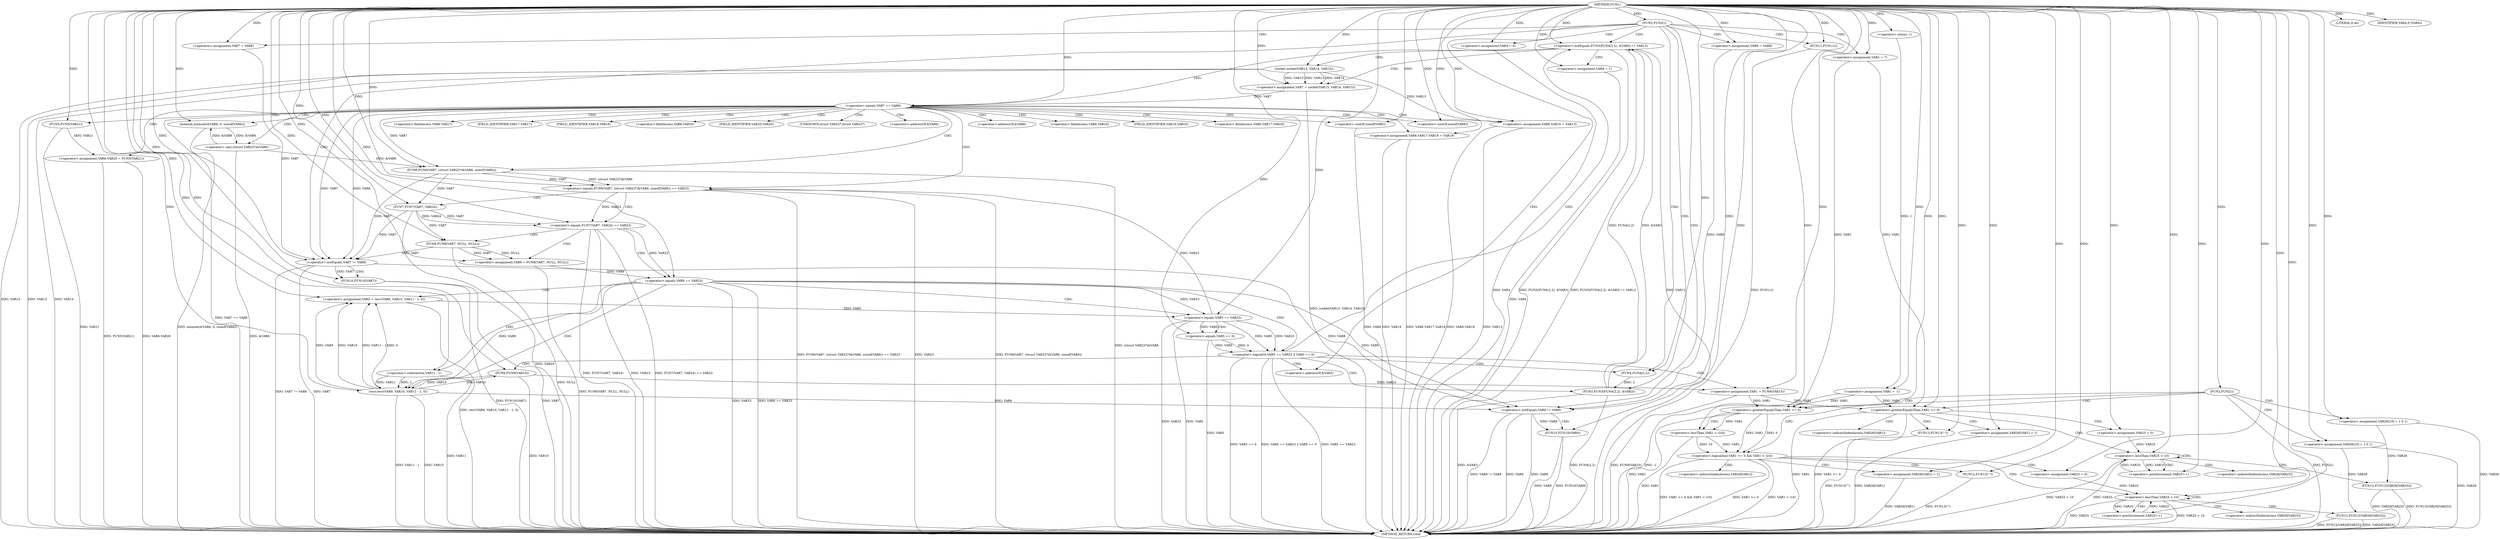 digraph FUN1 {  
"1000100" [label = "(METHOD,FUN1)" ]
"1000334" [label = "(METHOD_RETURN,void)" ]
"1000103" [label = "(<operator>.assignment,VAR1 = -1)" ]
"1000105" [label = "(<operator>.minus,-1)" ]
"1000108" [label = "(FUN2,FUN2())" ]
"1000113" [label = "(<operator>.assignment,VAR4 = 0)" ]
"1000119" [label = "(<operator>.assignment,VAR7 = VAR8)" ]
"1000123" [label = "(<operator>.assignment,VAR9 = VAR8)" ]
"1000130" [label = "(<operator>.notEquals,FUN3(FUN4(2,2), &VAR3) != VAR12)" ]
"1000131" [label = "(FUN3,FUN3(FUN4(2,2), &VAR3))" ]
"1000132" [label = "(FUN4,FUN4(2,2))" ]
"1000140" [label = "(<operator>.assignment,VAR4 = 1)" ]
"1000143" [label = "(<operator>.assignment,VAR7 = socket(VAR13, VAR14, VAR15))" ]
"1000145" [label = "(socket,socket(VAR13, VAR14, VAR15))" ]
"1000150" [label = "(<operator>.equals,VAR7 == VAR8)" ]
"1000155" [label = "(memset,memset(&VAR6, 0, sizeof(VAR6)))" ]
"1000159" [label = "(<operator>.sizeOf,sizeof(VAR6))" ]
"1000161" [label = "(<operator>.assignment,VAR6.VAR16 = VAR13)" ]
"1000166" [label = "(<operator>.assignment,VAR6.VAR17.VAR18 = VAR19)" ]
"1000173" [label = "(<operator>.assignment,VAR6.VAR20 = FUN5(VAR21))" ]
"1000177" [label = "(FUN5,FUN5(VAR21))" ]
"1000180" [label = "(<operator>.equals,FUN6(VAR7, (struct VAR22*)&VAR6, sizeof(VAR6)) == VAR23)" ]
"1000181" [label = "(FUN6,FUN6(VAR7, (struct VAR22*)&VAR6, sizeof(VAR6)))" ]
"1000183" [label = "(<operator>.cast,(struct VAR22*)&VAR6)" ]
"1000187" [label = "(<operator>.sizeOf,sizeof(VAR6))" ]
"1000193" [label = "(<operator>.equals,FUN7(VAR7, VAR24) == VAR23)" ]
"1000194" [label = "(FUN7,FUN7(VAR7, VAR24))" ]
"1000200" [label = "(<operator>.assignment,VAR9 = FUN8(VAR7, NULL, NULL))" ]
"1000202" [label = "(FUN8,FUN8(VAR7, NULL, NULL))" ]
"1000207" [label = "(<operator>.equals,VAR9 == VAR23)" ]
"1000212" [label = "(<operator>.assignment,VAR5 = recv(VAR9, VAR10, VAR11 - 1, 0))" ]
"1000214" [label = "(recv,recv(VAR9, VAR10, VAR11 - 1, 0))" ]
"1000217" [label = "(<operator>.subtraction,VAR11 - 1)" ]
"1000222" [label = "(<operator>.logicalOr,VAR5 == VAR23 || VAR5 == 0)" ]
"1000223" [label = "(<operator>.equals,VAR5 == VAR23)" ]
"1000226" [label = "(<operator>.equals,VAR5 == 0)" ]
"1000231" [label = "(<operator>.assignment,VAR1 = FUN9(VAR10))" ]
"1000233" [label = "(FUN9,FUN9(VAR10))" ]
"1000235" [label = "(LITERAL,0,do)" ]
"1000237" [label = "(<operator>.notEquals,VAR7 != VAR8)" ]
"1000241" [label = "(FUN10,FUN10(VAR7))" ]
"1000244" [label = "(<operator>.notEquals,VAR9 != VAR8)" ]
"1000248" [label = "(FUN10,FUN10(VAR9))" ]
"1000251" [label = "(IDENTIFIER,VAR4,if (VAR4))" ]
"1000253" [label = "(FUN11,FUN11())" ]
"1000256" [label = "(<operator>.assignment,VAR1 = 7)" ]
"1000260" [label = "(FUN2,FUN2())" ]
"1000265" [label = "(<operator>.assignment,VAR26[10] = { 0 })" ]
"1000268" [label = "(<operator>.greaterEqualsThan,VAR1 >= 0)" ]
"1000272" [label = "(<operator>.assignment,VAR26[VAR1] = 1)" ]
"1000278" [label = "(<operator>.assignment,VAR25 = 0)" ]
"1000281" [label = "(<operator>.lessThan,VAR25 < 10)" ]
"1000284" [label = "(<operator>.postIncrement,VAR25++)" ]
"1000287" [label = "(FUN12,FUN12(VAR26[VAR25]))" ]
"1000293" [label = "(FUN13,FUN13(\"\"))" ]
"1000300" [label = "(<operator>.assignment,VAR26[10] = { 0 })" ]
"1000303" [label = "(<operator>.logicalAnd,VAR1 >= 0 && VAR1 < (10))" ]
"1000304" [label = "(<operator>.greaterEqualsThan,VAR1 >= 0)" ]
"1000307" [label = "(<operator>.lessThan,VAR1 < (10))" ]
"1000311" [label = "(<operator>.assignment,VAR26[VAR1] = 1)" ]
"1000317" [label = "(<operator>.assignment,VAR25 = 0)" ]
"1000320" [label = "(<operator>.lessThan,VAR25 < 10)" ]
"1000323" [label = "(<operator>.postIncrement,VAR25++)" ]
"1000326" [label = "(FUN12,FUN12(VAR26[VAR25]))" ]
"1000332" [label = "(FUN13,FUN13(\"\"))" ]
"1000135" [label = "(<operator>.addressOf,&VAR3)" ]
"1000156" [label = "(<operator>.addressOf,&VAR6)" ]
"1000162" [label = "(<operator>.fieldAccess,VAR6.VAR16)" ]
"1000164" [label = "(FIELD_IDENTIFIER,VAR16,VAR16)" ]
"1000167" [label = "(<operator>.fieldAccess,VAR6.VAR17.VAR18)" ]
"1000168" [label = "(<operator>.fieldAccess,VAR6.VAR17)" ]
"1000170" [label = "(FIELD_IDENTIFIER,VAR17,VAR17)" ]
"1000171" [label = "(FIELD_IDENTIFIER,VAR18,VAR18)" ]
"1000174" [label = "(<operator>.fieldAccess,VAR6.VAR20)" ]
"1000176" [label = "(FIELD_IDENTIFIER,VAR20,VAR20)" ]
"1000184" [label = "(UNKNOWN,struct VAR22*,struct VAR22*)" ]
"1000185" [label = "(<operator>.addressOf,&VAR6)" ]
"1000273" [label = "(<operator>.indirectIndexAccess,VAR26[VAR1])" ]
"1000288" [label = "(<operator>.indirectIndexAccess,VAR26[VAR25])" ]
"1000312" [label = "(<operator>.indirectIndexAccess,VAR26[VAR1])" ]
"1000327" [label = "(<operator>.indirectIndexAccess,VAR26[VAR25])" ]
  "1000183" -> "1000334"  [ label = "DDG: &VAR6"] 
  "1000303" -> "1000334"  [ label = "DDG: VAR1 >= 0 && VAR1 < (10)"] 
  "1000326" -> "1000334"  [ label = "DDG: FUN12(VAR26[VAR25])"] 
  "1000248" -> "1000334"  [ label = "DDG: FUN10(VAR9)"] 
  "1000187" -> "1000334"  [ label = "DDG: VAR6"] 
  "1000177" -> "1000334"  [ label = "DDG: VAR21"] 
  "1000130" -> "1000334"  [ label = "DDG: FUN3(FUN4(2,2), &VAR3) != VAR12"] 
  "1000260" -> "1000334"  [ label = "DDG: FUN2()"] 
  "1000166" -> "1000334"  [ label = "DDG: VAR19"] 
  "1000311" -> "1000334"  [ label = "DDG: VAR26[VAR1]"] 
  "1000223" -> "1000334"  [ label = "DDG: VAR23"] 
  "1000193" -> "1000334"  [ label = "DDG: FUN7(VAR7, VAR24)"] 
  "1000226" -> "1000334"  [ label = "DDG: VAR5"] 
  "1000222" -> "1000334"  [ label = "DDG: VAR5 == VAR23"] 
  "1000237" -> "1000334"  [ label = "DDG: VAR7 != VAR8"] 
  "1000207" -> "1000334"  [ label = "DDG: VAR23"] 
  "1000281" -> "1000334"  [ label = "DDG: VAR25"] 
  "1000231" -> "1000334"  [ label = "DDG: FUN9(VAR10)"] 
  "1000253" -> "1000334"  [ label = "DDG: FUN11()"] 
  "1000303" -> "1000334"  [ label = "DDG: VAR1 >= 0"] 
  "1000293" -> "1000334"  [ label = "DDG: FUN13(\"\")"] 
  "1000214" -> "1000334"  [ label = "DDG: VAR10"] 
  "1000287" -> "1000334"  [ label = "DDG: FUN12(VAR26[VAR25])"] 
  "1000103" -> "1000334"  [ label = "DDG: -1"] 
  "1000222" -> "1000334"  [ label = "DDG: VAR5 == 0"] 
  "1000214" -> "1000334"  [ label = "DDG: VAR11 - 1"] 
  "1000212" -> "1000334"  [ label = "DDG: recv(VAR9, VAR10, VAR11 - 1, 0)"] 
  "1000180" -> "1000334"  [ label = "DDG: VAR23"] 
  "1000237" -> "1000334"  [ label = "DDG: VAR7"] 
  "1000113" -> "1000334"  [ label = "DDG: VAR4"] 
  "1000304" -> "1000334"  [ label = "DDG: VAR1"] 
  "1000303" -> "1000334"  [ label = "DDG: VAR1 < (10)"] 
  "1000131" -> "1000334"  [ label = "DDG: FUN4(2,2)"] 
  "1000140" -> "1000334"  [ label = "DDG: VAR4"] 
  "1000268" -> "1000334"  [ label = "DDG: VAR1"] 
  "1000155" -> "1000334"  [ label = "DDG: memset(&VAR6, 0, sizeof(VAR6))"] 
  "1000166" -> "1000334"  [ label = "DDG: VAR6.VAR17.VAR18"] 
  "1000332" -> "1000334"  [ label = "DDG: FUN13(\"\")"] 
  "1000268" -> "1000334"  [ label = "DDG: VAR1 >= 0"] 
  "1000180" -> "1000334"  [ label = "DDG: FUN6(VAR7, (struct VAR22*)&VAR6, sizeof(VAR6))"] 
  "1000300" -> "1000334"  [ label = "DDG: VAR26"] 
  "1000217" -> "1000334"  [ label = "DDG: VAR11"] 
  "1000180" -> "1000334"  [ label = "DDG: FUN6(VAR7, (struct VAR22*)&VAR6, sizeof(VAR6)) == VAR23"] 
  "1000222" -> "1000334"  [ label = "DDG: VAR5 == VAR23 || VAR5 == 0"] 
  "1000145" -> "1000334"  [ label = "DDG: VAR15"] 
  "1000207" -> "1000334"  [ label = "DDG: VAR9 == VAR23"] 
  "1000265" -> "1000334"  [ label = "DDG: VAR26"] 
  "1000193" -> "1000334"  [ label = "DDG: VAR23"] 
  "1000272" -> "1000334"  [ label = "DDG: VAR26[VAR1]"] 
  "1000131" -> "1000334"  [ label = "DDG: &VAR3"] 
  "1000193" -> "1000334"  [ label = "DDG: FUN7(VAR7, VAR24) == VAR23"] 
  "1000281" -> "1000334"  [ label = "DDG: VAR25 < 10"] 
  "1000233" -> "1000334"  [ label = "DDG: VAR10"] 
  "1000241" -> "1000334"  [ label = "DDG: VAR7"] 
  "1000143" -> "1000334"  [ label = "DDG: socket(VAR13, VAR14, VAR15)"] 
  "1000287" -> "1000334"  [ label = "DDG: VAR26[VAR25]"] 
  "1000173" -> "1000334"  [ label = "DDG: FUN5(VAR21)"] 
  "1000244" -> "1000334"  [ label = "DDG: VAR9 != VAR8"] 
  "1000150" -> "1000334"  [ label = "DDG: VAR7 == VAR8"] 
  "1000320" -> "1000334"  [ label = "DDG: VAR25"] 
  "1000326" -> "1000334"  [ label = "DDG: VAR26[VAR25]"] 
  "1000202" -> "1000334"  [ label = "DDG: NULL"] 
  "1000320" -> "1000334"  [ label = "DDG: VAR25 < 10"] 
  "1000244" -> "1000334"  [ label = "DDG: VAR9"] 
  "1000307" -> "1000334"  [ label = "DDG: VAR1"] 
  "1000194" -> "1000334"  [ label = "DDG: VAR24"] 
  "1000161" -> "1000334"  [ label = "DDG: VAR6.VAR16"] 
  "1000244" -> "1000334"  [ label = "DDG: VAR8"] 
  "1000145" -> "1000334"  [ label = "DDG: VAR13"] 
  "1000241" -> "1000334"  [ label = "DDG: FUN10(VAR7)"] 
  "1000145" -> "1000334"  [ label = "DDG: VAR14"] 
  "1000181" -> "1000334"  [ label = "DDG: (struct VAR22*)&VAR6"] 
  "1000173" -> "1000334"  [ label = "DDG: VAR6.VAR20"] 
  "1000130" -> "1000334"  [ label = "DDG: VAR12"] 
  "1000248" -> "1000334"  [ label = "DDG: VAR9"] 
  "1000223" -> "1000334"  [ label = "DDG: VAR5"] 
  "1000161" -> "1000334"  [ label = "DDG: VAR13"] 
  "1000130" -> "1000334"  [ label = "DDG: FUN3(FUN4(2,2), &VAR3)"] 
  "1000200" -> "1000334"  [ label = "DDG: FUN8(VAR7, NULL, NULL)"] 
  "1000105" -> "1000103"  [ label = "DDG: 1"] 
  "1000100" -> "1000103"  [ label = "DDG: "] 
  "1000100" -> "1000105"  [ label = "DDG: "] 
  "1000100" -> "1000108"  [ label = "DDG: "] 
  "1000100" -> "1000113"  [ label = "DDG: "] 
  "1000100" -> "1000119"  [ label = "DDG: "] 
  "1000100" -> "1000123"  [ label = "DDG: "] 
  "1000131" -> "1000130"  [ label = "DDG: FUN4(2,2)"] 
  "1000131" -> "1000130"  [ label = "DDG: &VAR3"] 
  "1000132" -> "1000131"  [ label = "DDG: 2"] 
  "1000100" -> "1000132"  [ label = "DDG: "] 
  "1000100" -> "1000130"  [ label = "DDG: "] 
  "1000100" -> "1000140"  [ label = "DDG: "] 
  "1000145" -> "1000143"  [ label = "DDG: VAR13"] 
  "1000145" -> "1000143"  [ label = "DDG: VAR14"] 
  "1000145" -> "1000143"  [ label = "DDG: VAR15"] 
  "1000100" -> "1000143"  [ label = "DDG: "] 
  "1000100" -> "1000145"  [ label = "DDG: "] 
  "1000143" -> "1000150"  [ label = "DDG: VAR7"] 
  "1000100" -> "1000150"  [ label = "DDG: "] 
  "1000183" -> "1000155"  [ label = "DDG: &VAR6"] 
  "1000100" -> "1000155"  [ label = "DDG: "] 
  "1000100" -> "1000159"  [ label = "DDG: "] 
  "1000145" -> "1000161"  [ label = "DDG: VAR13"] 
  "1000100" -> "1000161"  [ label = "DDG: "] 
  "1000100" -> "1000166"  [ label = "DDG: "] 
  "1000177" -> "1000173"  [ label = "DDG: VAR21"] 
  "1000100" -> "1000177"  [ label = "DDG: "] 
  "1000181" -> "1000180"  [ label = "DDG: VAR7"] 
  "1000181" -> "1000180"  [ label = "DDG: (struct VAR22*)&VAR6"] 
  "1000150" -> "1000181"  [ label = "DDG: VAR7"] 
  "1000100" -> "1000181"  [ label = "DDG: "] 
  "1000183" -> "1000181"  [ label = "DDG: &VAR6"] 
  "1000155" -> "1000183"  [ label = "DDG: &VAR6"] 
  "1000100" -> "1000187"  [ label = "DDG: "] 
  "1000223" -> "1000180"  [ label = "DDG: VAR23"] 
  "1000100" -> "1000180"  [ label = "DDG: "] 
  "1000194" -> "1000193"  [ label = "DDG: VAR7"] 
  "1000194" -> "1000193"  [ label = "DDG: VAR24"] 
  "1000181" -> "1000194"  [ label = "DDG: VAR7"] 
  "1000100" -> "1000194"  [ label = "DDG: "] 
  "1000180" -> "1000193"  [ label = "DDG: VAR23"] 
  "1000100" -> "1000193"  [ label = "DDG: "] 
  "1000202" -> "1000200"  [ label = "DDG: VAR7"] 
  "1000202" -> "1000200"  [ label = "DDG: NULL"] 
  "1000100" -> "1000200"  [ label = "DDG: "] 
  "1000194" -> "1000202"  [ label = "DDG: VAR7"] 
  "1000100" -> "1000202"  [ label = "DDG: "] 
  "1000200" -> "1000207"  [ label = "DDG: VAR9"] 
  "1000100" -> "1000207"  [ label = "DDG: "] 
  "1000193" -> "1000207"  [ label = "DDG: VAR23"] 
  "1000214" -> "1000212"  [ label = "DDG: VAR9"] 
  "1000214" -> "1000212"  [ label = "DDG: VAR10"] 
  "1000214" -> "1000212"  [ label = "DDG: VAR11 - 1"] 
  "1000214" -> "1000212"  [ label = "DDG: 0"] 
  "1000100" -> "1000212"  [ label = "DDG: "] 
  "1000207" -> "1000214"  [ label = "DDG: VAR9"] 
  "1000100" -> "1000214"  [ label = "DDG: "] 
  "1000233" -> "1000214"  [ label = "DDG: VAR10"] 
  "1000217" -> "1000214"  [ label = "DDG: VAR11"] 
  "1000217" -> "1000214"  [ label = "DDG: 1"] 
  "1000100" -> "1000217"  [ label = "DDG: "] 
  "1000223" -> "1000222"  [ label = "DDG: VAR5"] 
  "1000223" -> "1000222"  [ label = "DDG: VAR23"] 
  "1000212" -> "1000223"  [ label = "DDG: VAR5"] 
  "1000100" -> "1000223"  [ label = "DDG: "] 
  "1000207" -> "1000223"  [ label = "DDG: VAR23"] 
  "1000226" -> "1000222"  [ label = "DDG: VAR5"] 
  "1000226" -> "1000222"  [ label = "DDG: 0"] 
  "1000223" -> "1000226"  [ label = "DDG: VAR5"] 
  "1000100" -> "1000226"  [ label = "DDG: "] 
  "1000233" -> "1000231"  [ label = "DDG: VAR10"] 
  "1000100" -> "1000231"  [ label = "DDG: "] 
  "1000214" -> "1000233"  [ label = "DDG: VAR10"] 
  "1000100" -> "1000233"  [ label = "DDG: "] 
  "1000100" -> "1000235"  [ label = "DDG: "] 
  "1000181" -> "1000237"  [ label = "DDG: VAR7"] 
  "1000150" -> "1000237"  [ label = "DDG: VAR7"] 
  "1000194" -> "1000237"  [ label = "DDG: VAR7"] 
  "1000202" -> "1000237"  [ label = "DDG: VAR7"] 
  "1000119" -> "1000237"  [ label = "DDG: VAR7"] 
  "1000100" -> "1000237"  [ label = "DDG: "] 
  "1000150" -> "1000237"  [ label = "DDG: VAR8"] 
  "1000237" -> "1000241"  [ label = "DDG: VAR7"] 
  "1000100" -> "1000241"  [ label = "DDG: "] 
  "1000207" -> "1000244"  [ label = "DDG: VAR9"] 
  "1000214" -> "1000244"  [ label = "DDG: VAR9"] 
  "1000123" -> "1000244"  [ label = "DDG: VAR9"] 
  "1000100" -> "1000244"  [ label = "DDG: "] 
  "1000237" -> "1000244"  [ label = "DDG: VAR8"] 
  "1000244" -> "1000248"  [ label = "DDG: VAR9"] 
  "1000100" -> "1000248"  [ label = "DDG: "] 
  "1000100" -> "1000251"  [ label = "DDG: "] 
  "1000100" -> "1000253"  [ label = "DDG: "] 
  "1000100" -> "1000256"  [ label = "DDG: "] 
  "1000100" -> "1000260"  [ label = "DDG: "] 
  "1000100" -> "1000265"  [ label = "DDG: "] 
  "1000103" -> "1000268"  [ label = "DDG: VAR1"] 
  "1000231" -> "1000268"  [ label = "DDG: VAR1"] 
  "1000256" -> "1000268"  [ label = "DDG: VAR1"] 
  "1000100" -> "1000268"  [ label = "DDG: "] 
  "1000100" -> "1000272"  [ label = "DDG: "] 
  "1000100" -> "1000278"  [ label = "DDG: "] 
  "1000284" -> "1000281"  [ label = "DDG: VAR25"] 
  "1000278" -> "1000281"  [ label = "DDG: VAR25"] 
  "1000100" -> "1000281"  [ label = "DDG: "] 
  "1000281" -> "1000284"  [ label = "DDG: VAR25"] 
  "1000100" -> "1000284"  [ label = "DDG: "] 
  "1000265" -> "1000287"  [ label = "DDG: VAR26"] 
  "1000100" -> "1000293"  [ label = "DDG: "] 
  "1000100" -> "1000300"  [ label = "DDG: "] 
  "1000304" -> "1000303"  [ label = "DDG: VAR1"] 
  "1000304" -> "1000303"  [ label = "DDG: 0"] 
  "1000103" -> "1000304"  [ label = "DDG: VAR1"] 
  "1000231" -> "1000304"  [ label = "DDG: VAR1"] 
  "1000256" -> "1000304"  [ label = "DDG: VAR1"] 
  "1000100" -> "1000304"  [ label = "DDG: "] 
  "1000307" -> "1000303"  [ label = "DDG: VAR1"] 
  "1000307" -> "1000303"  [ label = "DDG: 10"] 
  "1000304" -> "1000307"  [ label = "DDG: VAR1"] 
  "1000100" -> "1000307"  [ label = "DDG: "] 
  "1000100" -> "1000311"  [ label = "DDG: "] 
  "1000100" -> "1000317"  [ label = "DDG: "] 
  "1000317" -> "1000320"  [ label = "DDG: VAR25"] 
  "1000323" -> "1000320"  [ label = "DDG: VAR25"] 
  "1000100" -> "1000320"  [ label = "DDG: "] 
  "1000320" -> "1000323"  [ label = "DDG: VAR25"] 
  "1000100" -> "1000323"  [ label = "DDG: "] 
  "1000300" -> "1000326"  [ label = "DDG: VAR26"] 
  "1000100" -> "1000332"  [ label = "DDG: "] 
  "1000108" -> "1000244"  [ label = "CDG: "] 
  "1000108" -> "1000132"  [ label = "CDG: "] 
  "1000108" -> "1000123"  [ label = "CDG: "] 
  "1000108" -> "1000130"  [ label = "CDG: "] 
  "1000108" -> "1000119"  [ label = "CDG: "] 
  "1000108" -> "1000135"  [ label = "CDG: "] 
  "1000108" -> "1000131"  [ label = "CDG: "] 
  "1000108" -> "1000113"  [ label = "CDG: "] 
  "1000108" -> "1000237"  [ label = "CDG: "] 
  "1000108" -> "1000256"  [ label = "CDG: "] 
  "1000108" -> "1000253"  [ label = "CDG: "] 
  "1000130" -> "1000150"  [ label = "CDG: "] 
  "1000130" -> "1000145"  [ label = "CDG: "] 
  "1000130" -> "1000143"  [ label = "CDG: "] 
  "1000130" -> "1000140"  [ label = "CDG: "] 
  "1000150" -> "1000164"  [ label = "CDG: "] 
  "1000150" -> "1000174"  [ label = "CDG: "] 
  "1000150" -> "1000156"  [ label = "CDG: "] 
  "1000150" -> "1000161"  [ label = "CDG: "] 
  "1000150" -> "1000166"  [ label = "CDG: "] 
  "1000150" -> "1000180"  [ label = "CDG: "] 
  "1000150" -> "1000183"  [ label = "CDG: "] 
  "1000150" -> "1000167"  [ label = "CDG: "] 
  "1000150" -> "1000176"  [ label = "CDG: "] 
  "1000150" -> "1000187"  [ label = "CDG: "] 
  "1000150" -> "1000185"  [ label = "CDG: "] 
  "1000150" -> "1000168"  [ label = "CDG: "] 
  "1000150" -> "1000159"  [ label = "CDG: "] 
  "1000150" -> "1000173"  [ label = "CDG: "] 
  "1000150" -> "1000155"  [ label = "CDG: "] 
  "1000150" -> "1000170"  [ label = "CDG: "] 
  "1000150" -> "1000171"  [ label = "CDG: "] 
  "1000150" -> "1000184"  [ label = "CDG: "] 
  "1000150" -> "1000177"  [ label = "CDG: "] 
  "1000150" -> "1000162"  [ label = "CDG: "] 
  "1000150" -> "1000181"  [ label = "CDG: "] 
  "1000180" -> "1000194"  [ label = "CDG: "] 
  "1000180" -> "1000193"  [ label = "CDG: "] 
  "1000193" -> "1000200"  [ label = "CDG: "] 
  "1000193" -> "1000207"  [ label = "CDG: "] 
  "1000193" -> "1000202"  [ label = "CDG: "] 
  "1000207" -> "1000222"  [ label = "CDG: "] 
  "1000207" -> "1000214"  [ label = "CDG: "] 
  "1000207" -> "1000217"  [ label = "CDG: "] 
  "1000207" -> "1000212"  [ label = "CDG: "] 
  "1000207" -> "1000223"  [ label = "CDG: "] 
  "1000222" -> "1000233"  [ label = "CDG: "] 
  "1000222" -> "1000231"  [ label = "CDG: "] 
  "1000222" -> "1000132"  [ label = "CDG: "] 
  "1000222" -> "1000130"  [ label = "CDG: "] 
  "1000222" -> "1000135"  [ label = "CDG: "] 
  "1000222" -> "1000131"  [ label = "CDG: "] 
  "1000223" -> "1000226"  [ label = "CDG: "] 
  "1000237" -> "1000241"  [ label = "CDG: "] 
  "1000244" -> "1000248"  [ label = "CDG: "] 
  "1000260" -> "1000268"  [ label = "CDG: "] 
  "1000260" -> "1000300"  [ label = "CDG: "] 
  "1000260" -> "1000304"  [ label = "CDG: "] 
  "1000260" -> "1000303"  [ label = "CDG: "] 
  "1000260" -> "1000265"  [ label = "CDG: "] 
  "1000268" -> "1000293"  [ label = "CDG: "] 
  "1000268" -> "1000281"  [ label = "CDG: "] 
  "1000268" -> "1000273"  [ label = "CDG: "] 
  "1000268" -> "1000272"  [ label = "CDG: "] 
  "1000268" -> "1000278"  [ label = "CDG: "] 
  "1000281" -> "1000281"  [ label = "CDG: "] 
  "1000281" -> "1000284"  [ label = "CDG: "] 
  "1000281" -> "1000288"  [ label = "CDG: "] 
  "1000281" -> "1000287"  [ label = "CDG: "] 
  "1000303" -> "1000332"  [ label = "CDG: "] 
  "1000303" -> "1000312"  [ label = "CDG: "] 
  "1000303" -> "1000311"  [ label = "CDG: "] 
  "1000303" -> "1000320"  [ label = "CDG: "] 
  "1000303" -> "1000317"  [ label = "CDG: "] 
  "1000304" -> "1000307"  [ label = "CDG: "] 
  "1000320" -> "1000326"  [ label = "CDG: "] 
  "1000320" -> "1000320"  [ label = "CDG: "] 
  "1000320" -> "1000323"  [ label = "CDG: "] 
  "1000320" -> "1000327"  [ label = "CDG: "] 
}
